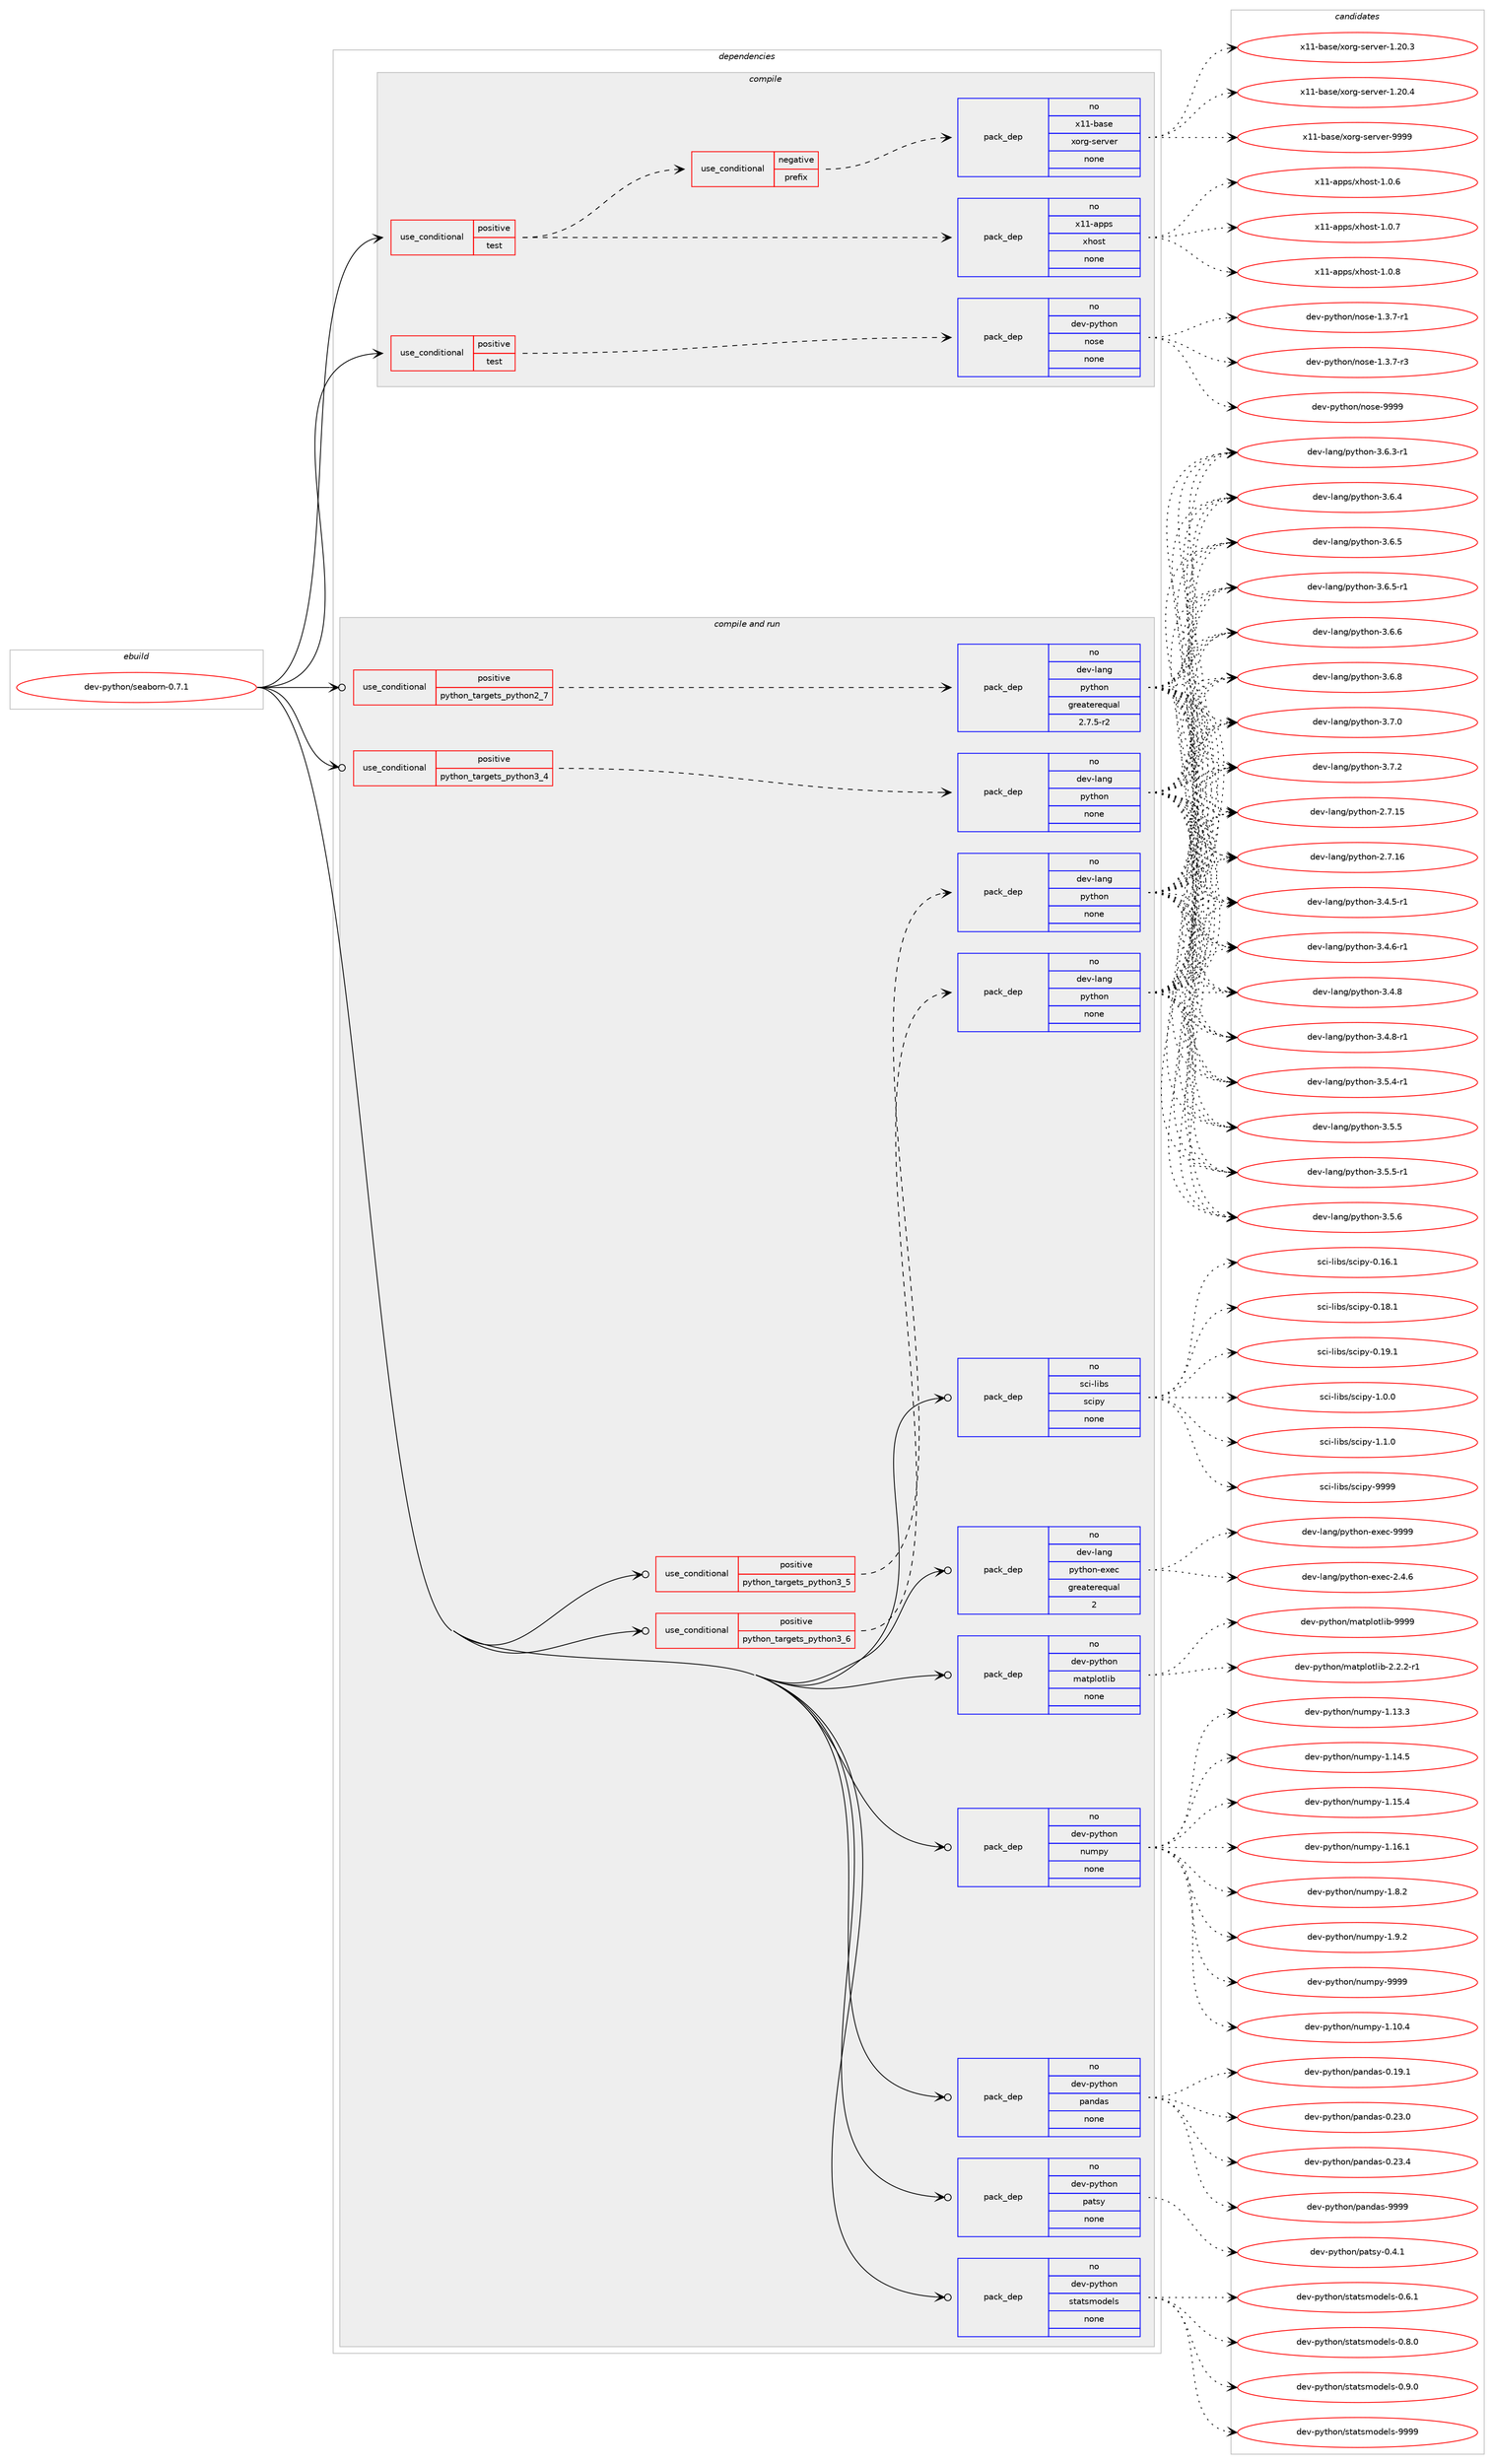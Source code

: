 digraph prolog {

# *************
# Graph options
# *************

newrank=true;
concentrate=true;
compound=true;
graph [rankdir=LR,fontname=Helvetica,fontsize=10,ranksep=1.5];#, ranksep=2.5, nodesep=0.2];
edge  [arrowhead=vee];
node  [fontname=Helvetica,fontsize=10];

# **********
# The ebuild
# **********

subgraph cluster_leftcol {
color=gray;
rank=same;
label=<<i>ebuild</i>>;
id [label="dev-python/seaborn-0.7.1", color=red, width=4, href="../dev-python/seaborn-0.7.1.svg"];
}

# ****************
# The dependencies
# ****************

subgraph cluster_midcol {
color=gray;
label=<<i>dependencies</i>>;
subgraph cluster_compile {
fillcolor="#eeeeee";
style=filled;
label=<<i>compile</i>>;
subgraph cond384314 {
dependency1440422 [label=<<TABLE BORDER="0" CELLBORDER="1" CELLSPACING="0" CELLPADDING="4"><TR><TD ROWSPAN="3" CELLPADDING="10">use_conditional</TD></TR><TR><TD>positive</TD></TR><TR><TD>test</TD></TR></TABLE>>, shape=none, color=red];
subgraph cond384315 {
dependency1440423 [label=<<TABLE BORDER="0" CELLBORDER="1" CELLSPACING="0" CELLPADDING="4"><TR><TD ROWSPAN="3" CELLPADDING="10">use_conditional</TD></TR><TR><TD>negative</TD></TR><TR><TD>prefix</TD></TR></TABLE>>, shape=none, color=red];
subgraph pack1032746 {
dependency1440424 [label=<<TABLE BORDER="0" CELLBORDER="1" CELLSPACING="0" CELLPADDING="4" WIDTH="220"><TR><TD ROWSPAN="6" CELLPADDING="30">pack_dep</TD></TR><TR><TD WIDTH="110">no</TD></TR><TR><TD>x11-base</TD></TR><TR><TD>xorg-server</TD></TR><TR><TD>none</TD></TR><TR><TD></TD></TR></TABLE>>, shape=none, color=blue];
}
dependency1440423:e -> dependency1440424:w [weight=20,style="dashed",arrowhead="vee"];
}
dependency1440422:e -> dependency1440423:w [weight=20,style="dashed",arrowhead="vee"];
subgraph pack1032747 {
dependency1440425 [label=<<TABLE BORDER="0" CELLBORDER="1" CELLSPACING="0" CELLPADDING="4" WIDTH="220"><TR><TD ROWSPAN="6" CELLPADDING="30">pack_dep</TD></TR><TR><TD WIDTH="110">no</TD></TR><TR><TD>x11-apps</TD></TR><TR><TD>xhost</TD></TR><TR><TD>none</TD></TR><TR><TD></TD></TR></TABLE>>, shape=none, color=blue];
}
dependency1440422:e -> dependency1440425:w [weight=20,style="dashed",arrowhead="vee"];
}
id:e -> dependency1440422:w [weight=20,style="solid",arrowhead="vee"];
subgraph cond384316 {
dependency1440426 [label=<<TABLE BORDER="0" CELLBORDER="1" CELLSPACING="0" CELLPADDING="4"><TR><TD ROWSPAN="3" CELLPADDING="10">use_conditional</TD></TR><TR><TD>positive</TD></TR><TR><TD>test</TD></TR></TABLE>>, shape=none, color=red];
subgraph pack1032748 {
dependency1440427 [label=<<TABLE BORDER="0" CELLBORDER="1" CELLSPACING="0" CELLPADDING="4" WIDTH="220"><TR><TD ROWSPAN="6" CELLPADDING="30">pack_dep</TD></TR><TR><TD WIDTH="110">no</TD></TR><TR><TD>dev-python</TD></TR><TR><TD>nose</TD></TR><TR><TD>none</TD></TR><TR><TD></TD></TR></TABLE>>, shape=none, color=blue];
}
dependency1440426:e -> dependency1440427:w [weight=20,style="dashed",arrowhead="vee"];
}
id:e -> dependency1440426:w [weight=20,style="solid",arrowhead="vee"];
}
subgraph cluster_compileandrun {
fillcolor="#eeeeee";
style=filled;
label=<<i>compile and run</i>>;
subgraph cond384317 {
dependency1440428 [label=<<TABLE BORDER="0" CELLBORDER="1" CELLSPACING="0" CELLPADDING="4"><TR><TD ROWSPAN="3" CELLPADDING="10">use_conditional</TD></TR><TR><TD>positive</TD></TR><TR><TD>python_targets_python2_7</TD></TR></TABLE>>, shape=none, color=red];
subgraph pack1032749 {
dependency1440429 [label=<<TABLE BORDER="0" CELLBORDER="1" CELLSPACING="0" CELLPADDING="4" WIDTH="220"><TR><TD ROWSPAN="6" CELLPADDING="30">pack_dep</TD></TR><TR><TD WIDTH="110">no</TD></TR><TR><TD>dev-lang</TD></TR><TR><TD>python</TD></TR><TR><TD>greaterequal</TD></TR><TR><TD>2.7.5-r2</TD></TR></TABLE>>, shape=none, color=blue];
}
dependency1440428:e -> dependency1440429:w [weight=20,style="dashed",arrowhead="vee"];
}
id:e -> dependency1440428:w [weight=20,style="solid",arrowhead="odotvee"];
subgraph cond384318 {
dependency1440430 [label=<<TABLE BORDER="0" CELLBORDER="1" CELLSPACING="0" CELLPADDING="4"><TR><TD ROWSPAN="3" CELLPADDING="10">use_conditional</TD></TR><TR><TD>positive</TD></TR><TR><TD>python_targets_python3_4</TD></TR></TABLE>>, shape=none, color=red];
subgraph pack1032750 {
dependency1440431 [label=<<TABLE BORDER="0" CELLBORDER="1" CELLSPACING="0" CELLPADDING="4" WIDTH="220"><TR><TD ROWSPAN="6" CELLPADDING="30">pack_dep</TD></TR><TR><TD WIDTH="110">no</TD></TR><TR><TD>dev-lang</TD></TR><TR><TD>python</TD></TR><TR><TD>none</TD></TR><TR><TD></TD></TR></TABLE>>, shape=none, color=blue];
}
dependency1440430:e -> dependency1440431:w [weight=20,style="dashed",arrowhead="vee"];
}
id:e -> dependency1440430:w [weight=20,style="solid",arrowhead="odotvee"];
subgraph cond384319 {
dependency1440432 [label=<<TABLE BORDER="0" CELLBORDER="1" CELLSPACING="0" CELLPADDING="4"><TR><TD ROWSPAN="3" CELLPADDING="10">use_conditional</TD></TR><TR><TD>positive</TD></TR><TR><TD>python_targets_python3_5</TD></TR></TABLE>>, shape=none, color=red];
subgraph pack1032751 {
dependency1440433 [label=<<TABLE BORDER="0" CELLBORDER="1" CELLSPACING="0" CELLPADDING="4" WIDTH="220"><TR><TD ROWSPAN="6" CELLPADDING="30">pack_dep</TD></TR><TR><TD WIDTH="110">no</TD></TR><TR><TD>dev-lang</TD></TR><TR><TD>python</TD></TR><TR><TD>none</TD></TR><TR><TD></TD></TR></TABLE>>, shape=none, color=blue];
}
dependency1440432:e -> dependency1440433:w [weight=20,style="dashed",arrowhead="vee"];
}
id:e -> dependency1440432:w [weight=20,style="solid",arrowhead="odotvee"];
subgraph cond384320 {
dependency1440434 [label=<<TABLE BORDER="0" CELLBORDER="1" CELLSPACING="0" CELLPADDING="4"><TR><TD ROWSPAN="3" CELLPADDING="10">use_conditional</TD></TR><TR><TD>positive</TD></TR><TR><TD>python_targets_python3_6</TD></TR></TABLE>>, shape=none, color=red];
subgraph pack1032752 {
dependency1440435 [label=<<TABLE BORDER="0" CELLBORDER="1" CELLSPACING="0" CELLPADDING="4" WIDTH="220"><TR><TD ROWSPAN="6" CELLPADDING="30">pack_dep</TD></TR><TR><TD WIDTH="110">no</TD></TR><TR><TD>dev-lang</TD></TR><TR><TD>python</TD></TR><TR><TD>none</TD></TR><TR><TD></TD></TR></TABLE>>, shape=none, color=blue];
}
dependency1440434:e -> dependency1440435:w [weight=20,style="dashed",arrowhead="vee"];
}
id:e -> dependency1440434:w [weight=20,style="solid",arrowhead="odotvee"];
subgraph pack1032753 {
dependency1440436 [label=<<TABLE BORDER="0" CELLBORDER="1" CELLSPACING="0" CELLPADDING="4" WIDTH="220"><TR><TD ROWSPAN="6" CELLPADDING="30">pack_dep</TD></TR><TR><TD WIDTH="110">no</TD></TR><TR><TD>dev-lang</TD></TR><TR><TD>python-exec</TD></TR><TR><TD>greaterequal</TD></TR><TR><TD>2</TD></TR></TABLE>>, shape=none, color=blue];
}
id:e -> dependency1440436:w [weight=20,style="solid",arrowhead="odotvee"];
subgraph pack1032754 {
dependency1440437 [label=<<TABLE BORDER="0" CELLBORDER="1" CELLSPACING="0" CELLPADDING="4" WIDTH="220"><TR><TD ROWSPAN="6" CELLPADDING="30">pack_dep</TD></TR><TR><TD WIDTH="110">no</TD></TR><TR><TD>dev-python</TD></TR><TR><TD>matplotlib</TD></TR><TR><TD>none</TD></TR><TR><TD></TD></TR></TABLE>>, shape=none, color=blue];
}
id:e -> dependency1440437:w [weight=20,style="solid",arrowhead="odotvee"];
subgraph pack1032755 {
dependency1440438 [label=<<TABLE BORDER="0" CELLBORDER="1" CELLSPACING="0" CELLPADDING="4" WIDTH="220"><TR><TD ROWSPAN="6" CELLPADDING="30">pack_dep</TD></TR><TR><TD WIDTH="110">no</TD></TR><TR><TD>dev-python</TD></TR><TR><TD>numpy</TD></TR><TR><TD>none</TD></TR><TR><TD></TD></TR></TABLE>>, shape=none, color=blue];
}
id:e -> dependency1440438:w [weight=20,style="solid",arrowhead="odotvee"];
subgraph pack1032756 {
dependency1440439 [label=<<TABLE BORDER="0" CELLBORDER="1" CELLSPACING="0" CELLPADDING="4" WIDTH="220"><TR><TD ROWSPAN="6" CELLPADDING="30">pack_dep</TD></TR><TR><TD WIDTH="110">no</TD></TR><TR><TD>dev-python</TD></TR><TR><TD>pandas</TD></TR><TR><TD>none</TD></TR><TR><TD></TD></TR></TABLE>>, shape=none, color=blue];
}
id:e -> dependency1440439:w [weight=20,style="solid",arrowhead="odotvee"];
subgraph pack1032757 {
dependency1440440 [label=<<TABLE BORDER="0" CELLBORDER="1" CELLSPACING="0" CELLPADDING="4" WIDTH="220"><TR><TD ROWSPAN="6" CELLPADDING="30">pack_dep</TD></TR><TR><TD WIDTH="110">no</TD></TR><TR><TD>dev-python</TD></TR><TR><TD>patsy</TD></TR><TR><TD>none</TD></TR><TR><TD></TD></TR></TABLE>>, shape=none, color=blue];
}
id:e -> dependency1440440:w [weight=20,style="solid",arrowhead="odotvee"];
subgraph pack1032758 {
dependency1440441 [label=<<TABLE BORDER="0" CELLBORDER="1" CELLSPACING="0" CELLPADDING="4" WIDTH="220"><TR><TD ROWSPAN="6" CELLPADDING="30">pack_dep</TD></TR><TR><TD WIDTH="110">no</TD></TR><TR><TD>dev-python</TD></TR><TR><TD>statsmodels</TD></TR><TR><TD>none</TD></TR><TR><TD></TD></TR></TABLE>>, shape=none, color=blue];
}
id:e -> dependency1440441:w [weight=20,style="solid",arrowhead="odotvee"];
subgraph pack1032759 {
dependency1440442 [label=<<TABLE BORDER="0" CELLBORDER="1" CELLSPACING="0" CELLPADDING="4" WIDTH="220"><TR><TD ROWSPAN="6" CELLPADDING="30">pack_dep</TD></TR><TR><TD WIDTH="110">no</TD></TR><TR><TD>sci-libs</TD></TR><TR><TD>scipy</TD></TR><TR><TD>none</TD></TR><TR><TD></TD></TR></TABLE>>, shape=none, color=blue];
}
id:e -> dependency1440442:w [weight=20,style="solid",arrowhead="odotvee"];
}
subgraph cluster_run {
fillcolor="#eeeeee";
style=filled;
label=<<i>run</i>>;
}
}

# **************
# The candidates
# **************

subgraph cluster_choices {
rank=same;
color=gray;
label=<<i>candidates</i>>;

subgraph choice1032746 {
color=black;
nodesep=1;
choice1204949459897115101471201111141034511510111411810111445494650484651 [label="x11-base/xorg-server-1.20.3", color=red, width=4,href="../x11-base/xorg-server-1.20.3.svg"];
choice1204949459897115101471201111141034511510111411810111445494650484652 [label="x11-base/xorg-server-1.20.4", color=red, width=4,href="../x11-base/xorg-server-1.20.4.svg"];
choice120494945989711510147120111114103451151011141181011144557575757 [label="x11-base/xorg-server-9999", color=red, width=4,href="../x11-base/xorg-server-9999.svg"];
dependency1440424:e -> choice1204949459897115101471201111141034511510111411810111445494650484651:w [style=dotted,weight="100"];
dependency1440424:e -> choice1204949459897115101471201111141034511510111411810111445494650484652:w [style=dotted,weight="100"];
dependency1440424:e -> choice120494945989711510147120111114103451151011141181011144557575757:w [style=dotted,weight="100"];
}
subgraph choice1032747 {
color=black;
nodesep=1;
choice1204949459711211211547120104111115116454946484654 [label="x11-apps/xhost-1.0.6", color=red, width=4,href="../x11-apps/xhost-1.0.6.svg"];
choice1204949459711211211547120104111115116454946484655 [label="x11-apps/xhost-1.0.7", color=red, width=4,href="../x11-apps/xhost-1.0.7.svg"];
choice1204949459711211211547120104111115116454946484656 [label="x11-apps/xhost-1.0.8", color=red, width=4,href="../x11-apps/xhost-1.0.8.svg"];
dependency1440425:e -> choice1204949459711211211547120104111115116454946484654:w [style=dotted,weight="100"];
dependency1440425:e -> choice1204949459711211211547120104111115116454946484655:w [style=dotted,weight="100"];
dependency1440425:e -> choice1204949459711211211547120104111115116454946484656:w [style=dotted,weight="100"];
}
subgraph choice1032748 {
color=black;
nodesep=1;
choice10010111845112121116104111110471101111151014549465146554511449 [label="dev-python/nose-1.3.7-r1", color=red, width=4,href="../dev-python/nose-1.3.7-r1.svg"];
choice10010111845112121116104111110471101111151014549465146554511451 [label="dev-python/nose-1.3.7-r3", color=red, width=4,href="../dev-python/nose-1.3.7-r3.svg"];
choice10010111845112121116104111110471101111151014557575757 [label="dev-python/nose-9999", color=red, width=4,href="../dev-python/nose-9999.svg"];
dependency1440427:e -> choice10010111845112121116104111110471101111151014549465146554511449:w [style=dotted,weight="100"];
dependency1440427:e -> choice10010111845112121116104111110471101111151014549465146554511451:w [style=dotted,weight="100"];
dependency1440427:e -> choice10010111845112121116104111110471101111151014557575757:w [style=dotted,weight="100"];
}
subgraph choice1032749 {
color=black;
nodesep=1;
choice10010111845108971101034711212111610411111045504655464953 [label="dev-lang/python-2.7.15", color=red, width=4,href="../dev-lang/python-2.7.15.svg"];
choice10010111845108971101034711212111610411111045504655464954 [label="dev-lang/python-2.7.16", color=red, width=4,href="../dev-lang/python-2.7.16.svg"];
choice1001011184510897110103471121211161041111104551465246534511449 [label="dev-lang/python-3.4.5-r1", color=red, width=4,href="../dev-lang/python-3.4.5-r1.svg"];
choice1001011184510897110103471121211161041111104551465246544511449 [label="dev-lang/python-3.4.6-r1", color=red, width=4,href="../dev-lang/python-3.4.6-r1.svg"];
choice100101118451089711010347112121116104111110455146524656 [label="dev-lang/python-3.4.8", color=red, width=4,href="../dev-lang/python-3.4.8.svg"];
choice1001011184510897110103471121211161041111104551465246564511449 [label="dev-lang/python-3.4.8-r1", color=red, width=4,href="../dev-lang/python-3.4.8-r1.svg"];
choice1001011184510897110103471121211161041111104551465346524511449 [label="dev-lang/python-3.5.4-r1", color=red, width=4,href="../dev-lang/python-3.5.4-r1.svg"];
choice100101118451089711010347112121116104111110455146534653 [label="dev-lang/python-3.5.5", color=red, width=4,href="../dev-lang/python-3.5.5.svg"];
choice1001011184510897110103471121211161041111104551465346534511449 [label="dev-lang/python-3.5.5-r1", color=red, width=4,href="../dev-lang/python-3.5.5-r1.svg"];
choice100101118451089711010347112121116104111110455146534654 [label="dev-lang/python-3.5.6", color=red, width=4,href="../dev-lang/python-3.5.6.svg"];
choice1001011184510897110103471121211161041111104551465446514511449 [label="dev-lang/python-3.6.3-r1", color=red, width=4,href="../dev-lang/python-3.6.3-r1.svg"];
choice100101118451089711010347112121116104111110455146544652 [label="dev-lang/python-3.6.4", color=red, width=4,href="../dev-lang/python-3.6.4.svg"];
choice100101118451089711010347112121116104111110455146544653 [label="dev-lang/python-3.6.5", color=red, width=4,href="../dev-lang/python-3.6.5.svg"];
choice1001011184510897110103471121211161041111104551465446534511449 [label="dev-lang/python-3.6.5-r1", color=red, width=4,href="../dev-lang/python-3.6.5-r1.svg"];
choice100101118451089711010347112121116104111110455146544654 [label="dev-lang/python-3.6.6", color=red, width=4,href="../dev-lang/python-3.6.6.svg"];
choice100101118451089711010347112121116104111110455146544656 [label="dev-lang/python-3.6.8", color=red, width=4,href="../dev-lang/python-3.6.8.svg"];
choice100101118451089711010347112121116104111110455146554648 [label="dev-lang/python-3.7.0", color=red, width=4,href="../dev-lang/python-3.7.0.svg"];
choice100101118451089711010347112121116104111110455146554650 [label="dev-lang/python-3.7.2", color=red, width=4,href="../dev-lang/python-3.7.2.svg"];
dependency1440429:e -> choice10010111845108971101034711212111610411111045504655464953:w [style=dotted,weight="100"];
dependency1440429:e -> choice10010111845108971101034711212111610411111045504655464954:w [style=dotted,weight="100"];
dependency1440429:e -> choice1001011184510897110103471121211161041111104551465246534511449:w [style=dotted,weight="100"];
dependency1440429:e -> choice1001011184510897110103471121211161041111104551465246544511449:w [style=dotted,weight="100"];
dependency1440429:e -> choice100101118451089711010347112121116104111110455146524656:w [style=dotted,weight="100"];
dependency1440429:e -> choice1001011184510897110103471121211161041111104551465246564511449:w [style=dotted,weight="100"];
dependency1440429:e -> choice1001011184510897110103471121211161041111104551465346524511449:w [style=dotted,weight="100"];
dependency1440429:e -> choice100101118451089711010347112121116104111110455146534653:w [style=dotted,weight="100"];
dependency1440429:e -> choice1001011184510897110103471121211161041111104551465346534511449:w [style=dotted,weight="100"];
dependency1440429:e -> choice100101118451089711010347112121116104111110455146534654:w [style=dotted,weight="100"];
dependency1440429:e -> choice1001011184510897110103471121211161041111104551465446514511449:w [style=dotted,weight="100"];
dependency1440429:e -> choice100101118451089711010347112121116104111110455146544652:w [style=dotted,weight="100"];
dependency1440429:e -> choice100101118451089711010347112121116104111110455146544653:w [style=dotted,weight="100"];
dependency1440429:e -> choice1001011184510897110103471121211161041111104551465446534511449:w [style=dotted,weight="100"];
dependency1440429:e -> choice100101118451089711010347112121116104111110455146544654:w [style=dotted,weight="100"];
dependency1440429:e -> choice100101118451089711010347112121116104111110455146544656:w [style=dotted,weight="100"];
dependency1440429:e -> choice100101118451089711010347112121116104111110455146554648:w [style=dotted,weight="100"];
dependency1440429:e -> choice100101118451089711010347112121116104111110455146554650:w [style=dotted,weight="100"];
}
subgraph choice1032750 {
color=black;
nodesep=1;
choice10010111845108971101034711212111610411111045504655464953 [label="dev-lang/python-2.7.15", color=red, width=4,href="../dev-lang/python-2.7.15.svg"];
choice10010111845108971101034711212111610411111045504655464954 [label="dev-lang/python-2.7.16", color=red, width=4,href="../dev-lang/python-2.7.16.svg"];
choice1001011184510897110103471121211161041111104551465246534511449 [label="dev-lang/python-3.4.5-r1", color=red, width=4,href="../dev-lang/python-3.4.5-r1.svg"];
choice1001011184510897110103471121211161041111104551465246544511449 [label="dev-lang/python-3.4.6-r1", color=red, width=4,href="../dev-lang/python-3.4.6-r1.svg"];
choice100101118451089711010347112121116104111110455146524656 [label="dev-lang/python-3.4.8", color=red, width=4,href="../dev-lang/python-3.4.8.svg"];
choice1001011184510897110103471121211161041111104551465246564511449 [label="dev-lang/python-3.4.8-r1", color=red, width=4,href="../dev-lang/python-3.4.8-r1.svg"];
choice1001011184510897110103471121211161041111104551465346524511449 [label="dev-lang/python-3.5.4-r1", color=red, width=4,href="../dev-lang/python-3.5.4-r1.svg"];
choice100101118451089711010347112121116104111110455146534653 [label="dev-lang/python-3.5.5", color=red, width=4,href="../dev-lang/python-3.5.5.svg"];
choice1001011184510897110103471121211161041111104551465346534511449 [label="dev-lang/python-3.5.5-r1", color=red, width=4,href="../dev-lang/python-3.5.5-r1.svg"];
choice100101118451089711010347112121116104111110455146534654 [label="dev-lang/python-3.5.6", color=red, width=4,href="../dev-lang/python-3.5.6.svg"];
choice1001011184510897110103471121211161041111104551465446514511449 [label="dev-lang/python-3.6.3-r1", color=red, width=4,href="../dev-lang/python-3.6.3-r1.svg"];
choice100101118451089711010347112121116104111110455146544652 [label="dev-lang/python-3.6.4", color=red, width=4,href="../dev-lang/python-3.6.4.svg"];
choice100101118451089711010347112121116104111110455146544653 [label="dev-lang/python-3.6.5", color=red, width=4,href="../dev-lang/python-3.6.5.svg"];
choice1001011184510897110103471121211161041111104551465446534511449 [label="dev-lang/python-3.6.5-r1", color=red, width=4,href="../dev-lang/python-3.6.5-r1.svg"];
choice100101118451089711010347112121116104111110455146544654 [label="dev-lang/python-3.6.6", color=red, width=4,href="../dev-lang/python-3.6.6.svg"];
choice100101118451089711010347112121116104111110455146544656 [label="dev-lang/python-3.6.8", color=red, width=4,href="../dev-lang/python-3.6.8.svg"];
choice100101118451089711010347112121116104111110455146554648 [label="dev-lang/python-3.7.0", color=red, width=4,href="../dev-lang/python-3.7.0.svg"];
choice100101118451089711010347112121116104111110455146554650 [label="dev-lang/python-3.7.2", color=red, width=4,href="../dev-lang/python-3.7.2.svg"];
dependency1440431:e -> choice10010111845108971101034711212111610411111045504655464953:w [style=dotted,weight="100"];
dependency1440431:e -> choice10010111845108971101034711212111610411111045504655464954:w [style=dotted,weight="100"];
dependency1440431:e -> choice1001011184510897110103471121211161041111104551465246534511449:w [style=dotted,weight="100"];
dependency1440431:e -> choice1001011184510897110103471121211161041111104551465246544511449:w [style=dotted,weight="100"];
dependency1440431:e -> choice100101118451089711010347112121116104111110455146524656:w [style=dotted,weight="100"];
dependency1440431:e -> choice1001011184510897110103471121211161041111104551465246564511449:w [style=dotted,weight="100"];
dependency1440431:e -> choice1001011184510897110103471121211161041111104551465346524511449:w [style=dotted,weight="100"];
dependency1440431:e -> choice100101118451089711010347112121116104111110455146534653:w [style=dotted,weight="100"];
dependency1440431:e -> choice1001011184510897110103471121211161041111104551465346534511449:w [style=dotted,weight="100"];
dependency1440431:e -> choice100101118451089711010347112121116104111110455146534654:w [style=dotted,weight="100"];
dependency1440431:e -> choice1001011184510897110103471121211161041111104551465446514511449:w [style=dotted,weight="100"];
dependency1440431:e -> choice100101118451089711010347112121116104111110455146544652:w [style=dotted,weight="100"];
dependency1440431:e -> choice100101118451089711010347112121116104111110455146544653:w [style=dotted,weight="100"];
dependency1440431:e -> choice1001011184510897110103471121211161041111104551465446534511449:w [style=dotted,weight="100"];
dependency1440431:e -> choice100101118451089711010347112121116104111110455146544654:w [style=dotted,weight="100"];
dependency1440431:e -> choice100101118451089711010347112121116104111110455146544656:w [style=dotted,weight="100"];
dependency1440431:e -> choice100101118451089711010347112121116104111110455146554648:w [style=dotted,weight="100"];
dependency1440431:e -> choice100101118451089711010347112121116104111110455146554650:w [style=dotted,weight="100"];
}
subgraph choice1032751 {
color=black;
nodesep=1;
choice10010111845108971101034711212111610411111045504655464953 [label="dev-lang/python-2.7.15", color=red, width=4,href="../dev-lang/python-2.7.15.svg"];
choice10010111845108971101034711212111610411111045504655464954 [label="dev-lang/python-2.7.16", color=red, width=4,href="../dev-lang/python-2.7.16.svg"];
choice1001011184510897110103471121211161041111104551465246534511449 [label="dev-lang/python-3.4.5-r1", color=red, width=4,href="../dev-lang/python-3.4.5-r1.svg"];
choice1001011184510897110103471121211161041111104551465246544511449 [label="dev-lang/python-3.4.6-r1", color=red, width=4,href="../dev-lang/python-3.4.6-r1.svg"];
choice100101118451089711010347112121116104111110455146524656 [label="dev-lang/python-3.4.8", color=red, width=4,href="../dev-lang/python-3.4.8.svg"];
choice1001011184510897110103471121211161041111104551465246564511449 [label="dev-lang/python-3.4.8-r1", color=red, width=4,href="../dev-lang/python-3.4.8-r1.svg"];
choice1001011184510897110103471121211161041111104551465346524511449 [label="dev-lang/python-3.5.4-r1", color=red, width=4,href="../dev-lang/python-3.5.4-r1.svg"];
choice100101118451089711010347112121116104111110455146534653 [label="dev-lang/python-3.5.5", color=red, width=4,href="../dev-lang/python-3.5.5.svg"];
choice1001011184510897110103471121211161041111104551465346534511449 [label="dev-lang/python-3.5.5-r1", color=red, width=4,href="../dev-lang/python-3.5.5-r1.svg"];
choice100101118451089711010347112121116104111110455146534654 [label="dev-lang/python-3.5.6", color=red, width=4,href="../dev-lang/python-3.5.6.svg"];
choice1001011184510897110103471121211161041111104551465446514511449 [label="dev-lang/python-3.6.3-r1", color=red, width=4,href="../dev-lang/python-3.6.3-r1.svg"];
choice100101118451089711010347112121116104111110455146544652 [label="dev-lang/python-3.6.4", color=red, width=4,href="../dev-lang/python-3.6.4.svg"];
choice100101118451089711010347112121116104111110455146544653 [label="dev-lang/python-3.6.5", color=red, width=4,href="../dev-lang/python-3.6.5.svg"];
choice1001011184510897110103471121211161041111104551465446534511449 [label="dev-lang/python-3.6.5-r1", color=red, width=4,href="../dev-lang/python-3.6.5-r1.svg"];
choice100101118451089711010347112121116104111110455146544654 [label="dev-lang/python-3.6.6", color=red, width=4,href="../dev-lang/python-3.6.6.svg"];
choice100101118451089711010347112121116104111110455146544656 [label="dev-lang/python-3.6.8", color=red, width=4,href="../dev-lang/python-3.6.8.svg"];
choice100101118451089711010347112121116104111110455146554648 [label="dev-lang/python-3.7.0", color=red, width=4,href="../dev-lang/python-3.7.0.svg"];
choice100101118451089711010347112121116104111110455146554650 [label="dev-lang/python-3.7.2", color=red, width=4,href="../dev-lang/python-3.7.2.svg"];
dependency1440433:e -> choice10010111845108971101034711212111610411111045504655464953:w [style=dotted,weight="100"];
dependency1440433:e -> choice10010111845108971101034711212111610411111045504655464954:w [style=dotted,weight="100"];
dependency1440433:e -> choice1001011184510897110103471121211161041111104551465246534511449:w [style=dotted,weight="100"];
dependency1440433:e -> choice1001011184510897110103471121211161041111104551465246544511449:w [style=dotted,weight="100"];
dependency1440433:e -> choice100101118451089711010347112121116104111110455146524656:w [style=dotted,weight="100"];
dependency1440433:e -> choice1001011184510897110103471121211161041111104551465246564511449:w [style=dotted,weight="100"];
dependency1440433:e -> choice1001011184510897110103471121211161041111104551465346524511449:w [style=dotted,weight="100"];
dependency1440433:e -> choice100101118451089711010347112121116104111110455146534653:w [style=dotted,weight="100"];
dependency1440433:e -> choice1001011184510897110103471121211161041111104551465346534511449:w [style=dotted,weight="100"];
dependency1440433:e -> choice100101118451089711010347112121116104111110455146534654:w [style=dotted,weight="100"];
dependency1440433:e -> choice1001011184510897110103471121211161041111104551465446514511449:w [style=dotted,weight="100"];
dependency1440433:e -> choice100101118451089711010347112121116104111110455146544652:w [style=dotted,weight="100"];
dependency1440433:e -> choice100101118451089711010347112121116104111110455146544653:w [style=dotted,weight="100"];
dependency1440433:e -> choice1001011184510897110103471121211161041111104551465446534511449:w [style=dotted,weight="100"];
dependency1440433:e -> choice100101118451089711010347112121116104111110455146544654:w [style=dotted,weight="100"];
dependency1440433:e -> choice100101118451089711010347112121116104111110455146544656:w [style=dotted,weight="100"];
dependency1440433:e -> choice100101118451089711010347112121116104111110455146554648:w [style=dotted,weight="100"];
dependency1440433:e -> choice100101118451089711010347112121116104111110455146554650:w [style=dotted,weight="100"];
}
subgraph choice1032752 {
color=black;
nodesep=1;
choice10010111845108971101034711212111610411111045504655464953 [label="dev-lang/python-2.7.15", color=red, width=4,href="../dev-lang/python-2.7.15.svg"];
choice10010111845108971101034711212111610411111045504655464954 [label="dev-lang/python-2.7.16", color=red, width=4,href="../dev-lang/python-2.7.16.svg"];
choice1001011184510897110103471121211161041111104551465246534511449 [label="dev-lang/python-3.4.5-r1", color=red, width=4,href="../dev-lang/python-3.4.5-r1.svg"];
choice1001011184510897110103471121211161041111104551465246544511449 [label="dev-lang/python-3.4.6-r1", color=red, width=4,href="../dev-lang/python-3.4.6-r1.svg"];
choice100101118451089711010347112121116104111110455146524656 [label="dev-lang/python-3.4.8", color=red, width=4,href="../dev-lang/python-3.4.8.svg"];
choice1001011184510897110103471121211161041111104551465246564511449 [label="dev-lang/python-3.4.8-r1", color=red, width=4,href="../dev-lang/python-3.4.8-r1.svg"];
choice1001011184510897110103471121211161041111104551465346524511449 [label="dev-lang/python-3.5.4-r1", color=red, width=4,href="../dev-lang/python-3.5.4-r1.svg"];
choice100101118451089711010347112121116104111110455146534653 [label="dev-lang/python-3.5.5", color=red, width=4,href="../dev-lang/python-3.5.5.svg"];
choice1001011184510897110103471121211161041111104551465346534511449 [label="dev-lang/python-3.5.5-r1", color=red, width=4,href="../dev-lang/python-3.5.5-r1.svg"];
choice100101118451089711010347112121116104111110455146534654 [label="dev-lang/python-3.5.6", color=red, width=4,href="../dev-lang/python-3.5.6.svg"];
choice1001011184510897110103471121211161041111104551465446514511449 [label="dev-lang/python-3.6.3-r1", color=red, width=4,href="../dev-lang/python-3.6.3-r1.svg"];
choice100101118451089711010347112121116104111110455146544652 [label="dev-lang/python-3.6.4", color=red, width=4,href="../dev-lang/python-3.6.4.svg"];
choice100101118451089711010347112121116104111110455146544653 [label="dev-lang/python-3.6.5", color=red, width=4,href="../dev-lang/python-3.6.5.svg"];
choice1001011184510897110103471121211161041111104551465446534511449 [label="dev-lang/python-3.6.5-r1", color=red, width=4,href="../dev-lang/python-3.6.5-r1.svg"];
choice100101118451089711010347112121116104111110455146544654 [label="dev-lang/python-3.6.6", color=red, width=4,href="../dev-lang/python-3.6.6.svg"];
choice100101118451089711010347112121116104111110455146544656 [label="dev-lang/python-3.6.8", color=red, width=4,href="../dev-lang/python-3.6.8.svg"];
choice100101118451089711010347112121116104111110455146554648 [label="dev-lang/python-3.7.0", color=red, width=4,href="../dev-lang/python-3.7.0.svg"];
choice100101118451089711010347112121116104111110455146554650 [label="dev-lang/python-3.7.2", color=red, width=4,href="../dev-lang/python-3.7.2.svg"];
dependency1440435:e -> choice10010111845108971101034711212111610411111045504655464953:w [style=dotted,weight="100"];
dependency1440435:e -> choice10010111845108971101034711212111610411111045504655464954:w [style=dotted,weight="100"];
dependency1440435:e -> choice1001011184510897110103471121211161041111104551465246534511449:w [style=dotted,weight="100"];
dependency1440435:e -> choice1001011184510897110103471121211161041111104551465246544511449:w [style=dotted,weight="100"];
dependency1440435:e -> choice100101118451089711010347112121116104111110455146524656:w [style=dotted,weight="100"];
dependency1440435:e -> choice1001011184510897110103471121211161041111104551465246564511449:w [style=dotted,weight="100"];
dependency1440435:e -> choice1001011184510897110103471121211161041111104551465346524511449:w [style=dotted,weight="100"];
dependency1440435:e -> choice100101118451089711010347112121116104111110455146534653:w [style=dotted,weight="100"];
dependency1440435:e -> choice1001011184510897110103471121211161041111104551465346534511449:w [style=dotted,weight="100"];
dependency1440435:e -> choice100101118451089711010347112121116104111110455146534654:w [style=dotted,weight="100"];
dependency1440435:e -> choice1001011184510897110103471121211161041111104551465446514511449:w [style=dotted,weight="100"];
dependency1440435:e -> choice100101118451089711010347112121116104111110455146544652:w [style=dotted,weight="100"];
dependency1440435:e -> choice100101118451089711010347112121116104111110455146544653:w [style=dotted,weight="100"];
dependency1440435:e -> choice1001011184510897110103471121211161041111104551465446534511449:w [style=dotted,weight="100"];
dependency1440435:e -> choice100101118451089711010347112121116104111110455146544654:w [style=dotted,weight="100"];
dependency1440435:e -> choice100101118451089711010347112121116104111110455146544656:w [style=dotted,weight="100"];
dependency1440435:e -> choice100101118451089711010347112121116104111110455146554648:w [style=dotted,weight="100"];
dependency1440435:e -> choice100101118451089711010347112121116104111110455146554650:w [style=dotted,weight="100"];
}
subgraph choice1032753 {
color=black;
nodesep=1;
choice1001011184510897110103471121211161041111104510112010199455046524654 [label="dev-lang/python-exec-2.4.6", color=red, width=4,href="../dev-lang/python-exec-2.4.6.svg"];
choice10010111845108971101034711212111610411111045101120101994557575757 [label="dev-lang/python-exec-9999", color=red, width=4,href="../dev-lang/python-exec-9999.svg"];
dependency1440436:e -> choice1001011184510897110103471121211161041111104510112010199455046524654:w [style=dotted,weight="100"];
dependency1440436:e -> choice10010111845108971101034711212111610411111045101120101994557575757:w [style=dotted,weight="100"];
}
subgraph choice1032754 {
color=black;
nodesep=1;
choice100101118451121211161041111104710997116112108111116108105984550465046504511449 [label="dev-python/matplotlib-2.2.2-r1", color=red, width=4,href="../dev-python/matplotlib-2.2.2-r1.svg"];
choice100101118451121211161041111104710997116112108111116108105984557575757 [label="dev-python/matplotlib-9999", color=red, width=4,href="../dev-python/matplotlib-9999.svg"];
dependency1440437:e -> choice100101118451121211161041111104710997116112108111116108105984550465046504511449:w [style=dotted,weight="100"];
dependency1440437:e -> choice100101118451121211161041111104710997116112108111116108105984557575757:w [style=dotted,weight="100"];
}
subgraph choice1032755 {
color=black;
nodesep=1;
choice100101118451121211161041111104711011710911212145494649484652 [label="dev-python/numpy-1.10.4", color=red, width=4,href="../dev-python/numpy-1.10.4.svg"];
choice100101118451121211161041111104711011710911212145494649514651 [label="dev-python/numpy-1.13.3", color=red, width=4,href="../dev-python/numpy-1.13.3.svg"];
choice100101118451121211161041111104711011710911212145494649524653 [label="dev-python/numpy-1.14.5", color=red, width=4,href="../dev-python/numpy-1.14.5.svg"];
choice100101118451121211161041111104711011710911212145494649534652 [label="dev-python/numpy-1.15.4", color=red, width=4,href="../dev-python/numpy-1.15.4.svg"];
choice100101118451121211161041111104711011710911212145494649544649 [label="dev-python/numpy-1.16.1", color=red, width=4,href="../dev-python/numpy-1.16.1.svg"];
choice1001011184511212111610411111047110117109112121454946564650 [label="dev-python/numpy-1.8.2", color=red, width=4,href="../dev-python/numpy-1.8.2.svg"];
choice1001011184511212111610411111047110117109112121454946574650 [label="dev-python/numpy-1.9.2", color=red, width=4,href="../dev-python/numpy-1.9.2.svg"];
choice10010111845112121116104111110471101171091121214557575757 [label="dev-python/numpy-9999", color=red, width=4,href="../dev-python/numpy-9999.svg"];
dependency1440438:e -> choice100101118451121211161041111104711011710911212145494649484652:w [style=dotted,weight="100"];
dependency1440438:e -> choice100101118451121211161041111104711011710911212145494649514651:w [style=dotted,weight="100"];
dependency1440438:e -> choice100101118451121211161041111104711011710911212145494649524653:w [style=dotted,weight="100"];
dependency1440438:e -> choice100101118451121211161041111104711011710911212145494649534652:w [style=dotted,weight="100"];
dependency1440438:e -> choice100101118451121211161041111104711011710911212145494649544649:w [style=dotted,weight="100"];
dependency1440438:e -> choice1001011184511212111610411111047110117109112121454946564650:w [style=dotted,weight="100"];
dependency1440438:e -> choice1001011184511212111610411111047110117109112121454946574650:w [style=dotted,weight="100"];
dependency1440438:e -> choice10010111845112121116104111110471101171091121214557575757:w [style=dotted,weight="100"];
}
subgraph choice1032756 {
color=black;
nodesep=1;
choice1001011184511212111610411111047112971101009711545484649574649 [label="dev-python/pandas-0.19.1", color=red, width=4,href="../dev-python/pandas-0.19.1.svg"];
choice1001011184511212111610411111047112971101009711545484650514648 [label="dev-python/pandas-0.23.0", color=red, width=4,href="../dev-python/pandas-0.23.0.svg"];
choice1001011184511212111610411111047112971101009711545484650514652 [label="dev-python/pandas-0.23.4", color=red, width=4,href="../dev-python/pandas-0.23.4.svg"];
choice100101118451121211161041111104711297110100971154557575757 [label="dev-python/pandas-9999", color=red, width=4,href="../dev-python/pandas-9999.svg"];
dependency1440439:e -> choice1001011184511212111610411111047112971101009711545484649574649:w [style=dotted,weight="100"];
dependency1440439:e -> choice1001011184511212111610411111047112971101009711545484650514648:w [style=dotted,weight="100"];
dependency1440439:e -> choice1001011184511212111610411111047112971101009711545484650514652:w [style=dotted,weight="100"];
dependency1440439:e -> choice100101118451121211161041111104711297110100971154557575757:w [style=dotted,weight="100"];
}
subgraph choice1032757 {
color=black;
nodesep=1;
choice100101118451121211161041111104711297116115121454846524649 [label="dev-python/patsy-0.4.1", color=red, width=4,href="../dev-python/patsy-0.4.1.svg"];
dependency1440440:e -> choice100101118451121211161041111104711297116115121454846524649:w [style=dotted,weight="100"];
}
subgraph choice1032758 {
color=black;
nodesep=1;
choice100101118451121211161041111104711511697116115109111100101108115454846544649 [label="dev-python/statsmodels-0.6.1", color=red, width=4,href="../dev-python/statsmodels-0.6.1.svg"];
choice100101118451121211161041111104711511697116115109111100101108115454846564648 [label="dev-python/statsmodels-0.8.0", color=red, width=4,href="../dev-python/statsmodels-0.8.0.svg"];
choice100101118451121211161041111104711511697116115109111100101108115454846574648 [label="dev-python/statsmodels-0.9.0", color=red, width=4,href="../dev-python/statsmodels-0.9.0.svg"];
choice1001011184511212111610411111047115116971161151091111001011081154557575757 [label="dev-python/statsmodels-9999", color=red, width=4,href="../dev-python/statsmodels-9999.svg"];
dependency1440441:e -> choice100101118451121211161041111104711511697116115109111100101108115454846544649:w [style=dotted,weight="100"];
dependency1440441:e -> choice100101118451121211161041111104711511697116115109111100101108115454846564648:w [style=dotted,weight="100"];
dependency1440441:e -> choice100101118451121211161041111104711511697116115109111100101108115454846574648:w [style=dotted,weight="100"];
dependency1440441:e -> choice1001011184511212111610411111047115116971161151091111001011081154557575757:w [style=dotted,weight="100"];
}
subgraph choice1032759 {
color=black;
nodesep=1;
choice115991054510810598115471159910511212145484649544649 [label="sci-libs/scipy-0.16.1", color=red, width=4,href="../sci-libs/scipy-0.16.1.svg"];
choice115991054510810598115471159910511212145484649564649 [label="sci-libs/scipy-0.18.1", color=red, width=4,href="../sci-libs/scipy-0.18.1.svg"];
choice115991054510810598115471159910511212145484649574649 [label="sci-libs/scipy-0.19.1", color=red, width=4,href="../sci-libs/scipy-0.19.1.svg"];
choice1159910545108105981154711599105112121454946484648 [label="sci-libs/scipy-1.0.0", color=red, width=4,href="../sci-libs/scipy-1.0.0.svg"];
choice1159910545108105981154711599105112121454946494648 [label="sci-libs/scipy-1.1.0", color=red, width=4,href="../sci-libs/scipy-1.1.0.svg"];
choice11599105451081059811547115991051121214557575757 [label="sci-libs/scipy-9999", color=red, width=4,href="../sci-libs/scipy-9999.svg"];
dependency1440442:e -> choice115991054510810598115471159910511212145484649544649:w [style=dotted,weight="100"];
dependency1440442:e -> choice115991054510810598115471159910511212145484649564649:w [style=dotted,weight="100"];
dependency1440442:e -> choice115991054510810598115471159910511212145484649574649:w [style=dotted,weight="100"];
dependency1440442:e -> choice1159910545108105981154711599105112121454946484648:w [style=dotted,weight="100"];
dependency1440442:e -> choice1159910545108105981154711599105112121454946494648:w [style=dotted,weight="100"];
dependency1440442:e -> choice11599105451081059811547115991051121214557575757:w [style=dotted,weight="100"];
}
}

}
